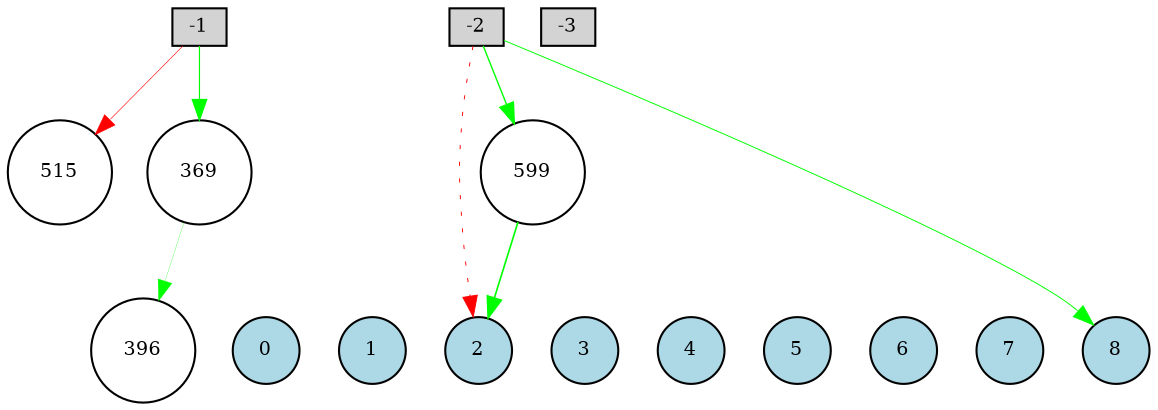digraph {
	node [fontsize=9 height=0.2 shape=circle width=0.2]
	subgraph inputs {
		node [shape=box style=filled]
		rank=same
		-1 [fillcolor=lightgray]
		-2 [fillcolor=lightgray]
		-1 -> -2 [style=invis]
		-3 [fillcolor=lightgray]
		-2 -> -3 [style=invis]
	}
	subgraph outputs {
		node [style=filled]
		rank=same
		0 [fillcolor=lightblue fontsize=9 height=0.2 shape=circle width=0.2]
		1 [fillcolor=lightblue fontsize=9 height=0.2 shape=circle width=0.2]
		0 -> 1 [style=invis]
		2 [fillcolor=lightblue fontsize=9 height=0.2 shape=circle width=0.2]
		1 -> 2 [style=invis]
		3 [fillcolor=lightblue fontsize=9 height=0.2 shape=circle width=0.2]
		2 -> 3 [style=invis]
		4 [fillcolor=lightblue fontsize=9 height=0.2 shape=circle width=0.2]
		3 -> 4 [style=invis]
		5 [fillcolor=lightblue fontsize=9 height=0.2 shape=circle width=0.2]
		4 -> 5 [style=invis]
		6 [fillcolor=lightblue fontsize=9 height=0.2 shape=circle width=0.2]
		5 -> 6 [style=invis]
		7 [fillcolor=lightblue fontsize=9 height=0.2 shape=circle width=0.2]
		6 -> 7 [style=invis]
		8 [fillcolor=lightblue fontsize=9 height=0.2 shape=circle width=0.2]
		7 -> 8 [style=invis]
	}
	515 [fillcolor=white style=filled]
	396 [fillcolor=white style=filled]
	369 [fillcolor=white style=filled]
	599 [fillcolor=white style=filled]
	-2 -> 8 [color=green penwidth=0.45611273266402375 style=solid]
	-1 -> 369 [color=green penwidth=0.5658899535974162 style=solid]
	369 -> 396 [color=green penwidth=0.12880681779148878 style=solid]
	-1 -> 515 [color=red penwidth=0.28663578779604015 style=solid]
	-2 -> 2 [color=red penwidth=0.44651260884170973 style=dotted]
	-2 -> 599 [color=green penwidth=0.6580298040618339 style=solid]
	599 -> 2 [color=green penwidth=0.793993009901887 style=solid]
}

